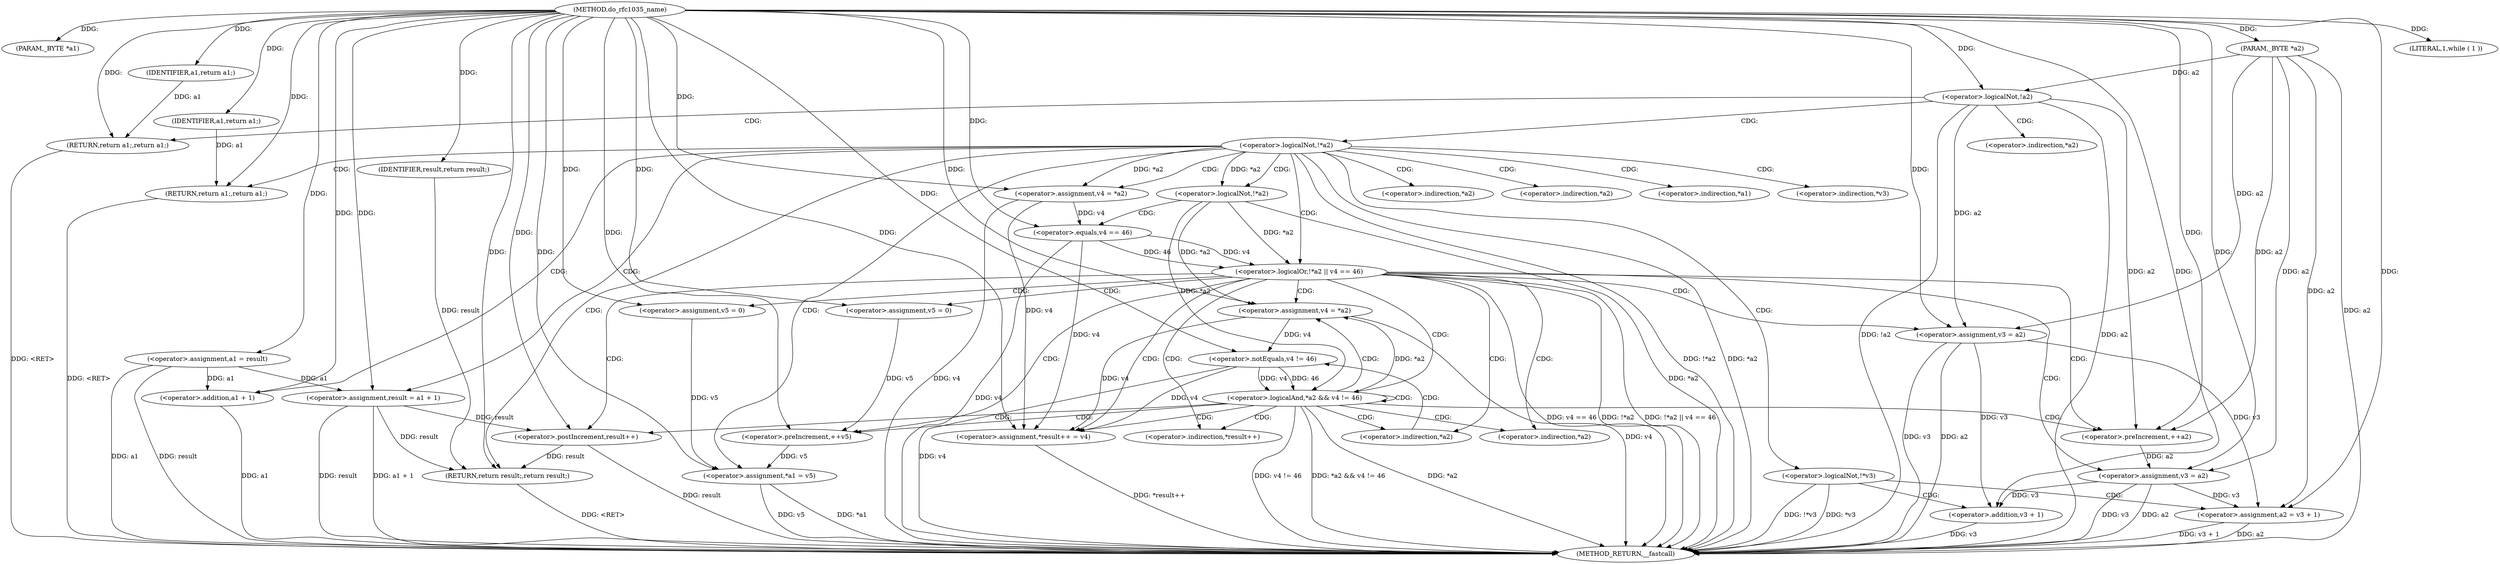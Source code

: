digraph do_rfc1035_name {  
"1000105" [label = "(METHOD,do_rfc1035_name)" ]
"1000200" [label = "(METHOD_RETURN,__fastcall)" ]
"1000106" [label = "(PARAM,_BYTE *a1)" ]
"1000107" [label = "(PARAM,_BYTE *a2)" ]
"1000114" [label = "(<operator>.logicalNot,!a2)" ]
"1000116" [label = "(RETURN,return a1;,return a1;)" ]
"1000117" [label = "(IDENTIFIER,a1,return a1;)" ]
"1000119" [label = "(<operator>.logicalNot,!*a2)" ]
"1000122" [label = "(RETURN,return a1;,return a1;)" ]
"1000123" [label = "(IDENTIFIER,a1,return a1;)" ]
"1000125" [label = "(LITERAL,1,while ( 1 ))" ]
"1000127" [label = "(<operator>.assignment,result = a1 + 1)" ]
"1000129" [label = "(<operator>.addition,a1 + 1)" ]
"1000132" [label = "(<operator>.assignment,v4 = *a2)" ]
"1000137" [label = "(<operator>.logicalOr,!*a2 || v4 == 46)" ]
"1000138" [label = "(<operator>.logicalNot,!*a2)" ]
"1000141" [label = "(<operator>.equals,v4 == 46)" ]
"1000145" [label = "(<operator>.assignment,v3 = a2)" ]
"1000148" [label = "(<operator>.assignment,v5 = 0)" ]
"1000153" [label = "(<operator>.assignment,v5 = 0)" ]
"1000158" [label = "(<operator>.assignment,*result++ = v4)" ]
"1000160" [label = "(<operator>.postIncrement,result++)" ]
"1000163" [label = "(<operator>.preIncrement,++a2)" ]
"1000165" [label = "(<operator>.preIncrement,++v5)" ]
"1000167" [label = "(<operator>.assignment,v4 = *a2)" ]
"1000171" [label = "(<operator>.logicalAnd,*a2 && v4 != 46)" ]
"1000174" [label = "(<operator>.notEquals,v4 != 46)" ]
"1000177" [label = "(<operator>.assignment,v3 = a2)" ]
"1000180" [label = "(<operator>.assignment,*a1 = v5)" ]
"1000185" [label = "(<operator>.logicalNot,!*v3)" ]
"1000189" [label = "(<operator>.assignment,a2 = v3 + 1)" ]
"1000191" [label = "(<operator>.addition,v3 + 1)" ]
"1000195" [label = "(<operator>.assignment,a1 = result)" ]
"1000198" [label = "(RETURN,return result;,return result;)" ]
"1000199" [label = "(IDENTIFIER,result,return result;)" ]
"1000120" [label = "(<operator>.indirection,*a2)" ]
"1000134" [label = "(<operator>.indirection,*a2)" ]
"1000139" [label = "(<operator>.indirection,*a2)" ]
"1000159" [label = "(<operator>.indirection,*result++)" ]
"1000169" [label = "(<operator>.indirection,*a2)" ]
"1000172" [label = "(<operator>.indirection,*a2)" ]
"1000181" [label = "(<operator>.indirection,*a1)" ]
"1000186" [label = "(<operator>.indirection,*v3)" ]
  "1000116" -> "1000200"  [ label = "DDG: <RET>"] 
  "1000198" -> "1000200"  [ label = "DDG: <RET>"] 
  "1000160" -> "1000200"  [ label = "DDG: result"] 
  "1000171" -> "1000200"  [ label = "DDG: v4 != 46"] 
  "1000141" -> "1000200"  [ label = "DDG: v4"] 
  "1000177" -> "1000200"  [ label = "DDG: v3"] 
  "1000119" -> "1000200"  [ label = "DDG: !*a2"] 
  "1000137" -> "1000200"  [ label = "DDG: !*a2"] 
  "1000171" -> "1000200"  [ label = "DDG: *a2 && v4 != 46"] 
  "1000114" -> "1000200"  [ label = "DDG: !a2"] 
  "1000127" -> "1000200"  [ label = "DDG: a1 + 1"] 
  "1000145" -> "1000200"  [ label = "DDG: v3"] 
  "1000180" -> "1000200"  [ label = "DDG: *a1"] 
  "1000107" -> "1000200"  [ label = "DDG: a2"] 
  "1000127" -> "1000200"  [ label = "DDG: result"] 
  "1000189" -> "1000200"  [ label = "DDG: v3 + 1"] 
  "1000119" -> "1000200"  [ label = "DDG: *a2"] 
  "1000138" -> "1000200"  [ label = "DDG: *a2"] 
  "1000137" -> "1000200"  [ label = "DDG: !*a2 || v4 == 46"] 
  "1000129" -> "1000200"  [ label = "DDG: a1"] 
  "1000180" -> "1000200"  [ label = "DDG: v5"] 
  "1000132" -> "1000200"  [ label = "DDG: v4"] 
  "1000145" -> "1000200"  [ label = "DDG: a2"] 
  "1000189" -> "1000200"  [ label = "DDG: a2"] 
  "1000114" -> "1000200"  [ label = "DDG: a2"] 
  "1000158" -> "1000200"  [ label = "DDG: *result++"] 
  "1000185" -> "1000200"  [ label = "DDG: !*v3"] 
  "1000137" -> "1000200"  [ label = "DDG: v4 == 46"] 
  "1000191" -> "1000200"  [ label = "DDG: v3"] 
  "1000177" -> "1000200"  [ label = "DDG: a2"] 
  "1000195" -> "1000200"  [ label = "DDG: a1"] 
  "1000174" -> "1000200"  [ label = "DDG: v4"] 
  "1000171" -> "1000200"  [ label = "DDG: *a2"] 
  "1000195" -> "1000200"  [ label = "DDG: result"] 
  "1000167" -> "1000200"  [ label = "DDG: v4"] 
  "1000185" -> "1000200"  [ label = "DDG: *v3"] 
  "1000122" -> "1000200"  [ label = "DDG: <RET>"] 
  "1000105" -> "1000106"  [ label = "DDG: "] 
  "1000105" -> "1000107"  [ label = "DDG: "] 
  "1000107" -> "1000114"  [ label = "DDG: a2"] 
  "1000105" -> "1000114"  [ label = "DDG: "] 
  "1000117" -> "1000116"  [ label = "DDG: a1"] 
  "1000105" -> "1000116"  [ label = "DDG: "] 
  "1000105" -> "1000117"  [ label = "DDG: "] 
  "1000123" -> "1000122"  [ label = "DDG: a1"] 
  "1000105" -> "1000122"  [ label = "DDG: "] 
  "1000105" -> "1000123"  [ label = "DDG: "] 
  "1000105" -> "1000125"  [ label = "DDG: "] 
  "1000195" -> "1000127"  [ label = "DDG: a1"] 
  "1000105" -> "1000127"  [ label = "DDG: "] 
  "1000195" -> "1000129"  [ label = "DDG: a1"] 
  "1000105" -> "1000129"  [ label = "DDG: "] 
  "1000119" -> "1000132"  [ label = "DDG: *a2"] 
  "1000105" -> "1000132"  [ label = "DDG: "] 
  "1000138" -> "1000137"  [ label = "DDG: *a2"] 
  "1000119" -> "1000138"  [ label = "DDG: *a2"] 
  "1000141" -> "1000137"  [ label = "DDG: v4"] 
  "1000141" -> "1000137"  [ label = "DDG: 46"] 
  "1000132" -> "1000141"  [ label = "DDG: v4"] 
  "1000105" -> "1000141"  [ label = "DDG: "] 
  "1000114" -> "1000145"  [ label = "DDG: a2"] 
  "1000107" -> "1000145"  [ label = "DDG: a2"] 
  "1000105" -> "1000145"  [ label = "DDG: "] 
  "1000105" -> "1000148"  [ label = "DDG: "] 
  "1000105" -> "1000153"  [ label = "DDG: "] 
  "1000141" -> "1000158"  [ label = "DDG: v4"] 
  "1000132" -> "1000158"  [ label = "DDG: v4"] 
  "1000174" -> "1000158"  [ label = "DDG: v4"] 
  "1000167" -> "1000158"  [ label = "DDG: v4"] 
  "1000105" -> "1000158"  [ label = "DDG: "] 
  "1000127" -> "1000160"  [ label = "DDG: result"] 
  "1000105" -> "1000160"  [ label = "DDG: "] 
  "1000114" -> "1000163"  [ label = "DDG: a2"] 
  "1000107" -> "1000163"  [ label = "DDG: a2"] 
  "1000105" -> "1000163"  [ label = "DDG: "] 
  "1000153" -> "1000165"  [ label = "DDG: v5"] 
  "1000105" -> "1000165"  [ label = "DDG: "] 
  "1000138" -> "1000167"  [ label = "DDG: *a2"] 
  "1000171" -> "1000167"  [ label = "DDG: *a2"] 
  "1000105" -> "1000167"  [ label = "DDG: "] 
  "1000138" -> "1000171"  [ label = "DDG: *a2"] 
  "1000174" -> "1000171"  [ label = "DDG: v4"] 
  "1000174" -> "1000171"  [ label = "DDG: 46"] 
  "1000167" -> "1000174"  [ label = "DDG: v4"] 
  "1000105" -> "1000174"  [ label = "DDG: "] 
  "1000163" -> "1000177"  [ label = "DDG: a2"] 
  "1000107" -> "1000177"  [ label = "DDG: a2"] 
  "1000105" -> "1000177"  [ label = "DDG: "] 
  "1000165" -> "1000180"  [ label = "DDG: v5"] 
  "1000148" -> "1000180"  [ label = "DDG: v5"] 
  "1000105" -> "1000180"  [ label = "DDG: "] 
  "1000177" -> "1000189"  [ label = "DDG: v3"] 
  "1000145" -> "1000189"  [ label = "DDG: v3"] 
  "1000105" -> "1000189"  [ label = "DDG: "] 
  "1000107" -> "1000189"  [ label = "DDG: a2"] 
  "1000177" -> "1000191"  [ label = "DDG: v3"] 
  "1000145" -> "1000191"  [ label = "DDG: v3"] 
  "1000105" -> "1000191"  [ label = "DDG: "] 
  "1000105" -> "1000195"  [ label = "DDG: "] 
  "1000199" -> "1000198"  [ label = "DDG: result"] 
  "1000160" -> "1000198"  [ label = "DDG: result"] 
  "1000127" -> "1000198"  [ label = "DDG: result"] 
  "1000105" -> "1000198"  [ label = "DDG: "] 
  "1000105" -> "1000199"  [ label = "DDG: "] 
  "1000114" -> "1000120"  [ label = "CDG: "] 
  "1000114" -> "1000119"  [ label = "CDG: "] 
  "1000114" -> "1000116"  [ label = "CDG: "] 
  "1000119" -> "1000198"  [ label = "CDG: "] 
  "1000119" -> "1000122"  [ label = "CDG: "] 
  "1000119" -> "1000186"  [ label = "CDG: "] 
  "1000119" -> "1000185"  [ label = "CDG: "] 
  "1000119" -> "1000181"  [ label = "CDG: "] 
  "1000119" -> "1000180"  [ label = "CDG: "] 
  "1000119" -> "1000127"  [ label = "CDG: "] 
  "1000119" -> "1000139"  [ label = "CDG: "] 
  "1000119" -> "1000138"  [ label = "CDG: "] 
  "1000119" -> "1000137"  [ label = "CDG: "] 
  "1000119" -> "1000134"  [ label = "CDG: "] 
  "1000119" -> "1000132"  [ label = "CDG: "] 
  "1000119" -> "1000129"  [ label = "CDG: "] 
  "1000137" -> "1000172"  [ label = "CDG: "] 
  "1000137" -> "1000171"  [ label = "CDG: "] 
  "1000137" -> "1000169"  [ label = "CDG: "] 
  "1000137" -> "1000167"  [ label = "CDG: "] 
  "1000137" -> "1000165"  [ label = "CDG: "] 
  "1000137" -> "1000163"  [ label = "CDG: "] 
  "1000137" -> "1000177"  [ label = "CDG: "] 
  "1000137" -> "1000160"  [ label = "CDG: "] 
  "1000137" -> "1000159"  [ label = "CDG: "] 
  "1000137" -> "1000158"  [ label = "CDG: "] 
  "1000137" -> "1000153"  [ label = "CDG: "] 
  "1000137" -> "1000148"  [ label = "CDG: "] 
  "1000137" -> "1000145"  [ label = "CDG: "] 
  "1000138" -> "1000141"  [ label = "CDG: "] 
  "1000171" -> "1000172"  [ label = "CDG: "] 
  "1000171" -> "1000171"  [ label = "CDG: "] 
  "1000171" -> "1000169"  [ label = "CDG: "] 
  "1000171" -> "1000167"  [ label = "CDG: "] 
  "1000171" -> "1000165"  [ label = "CDG: "] 
  "1000171" -> "1000163"  [ label = "CDG: "] 
  "1000171" -> "1000160"  [ label = "CDG: "] 
  "1000171" -> "1000159"  [ label = "CDG: "] 
  "1000171" -> "1000158"  [ label = "CDG: "] 
  "1000172" -> "1000174"  [ label = "CDG: "] 
  "1000185" -> "1000191"  [ label = "CDG: "] 
  "1000185" -> "1000189"  [ label = "CDG: "] 
}
